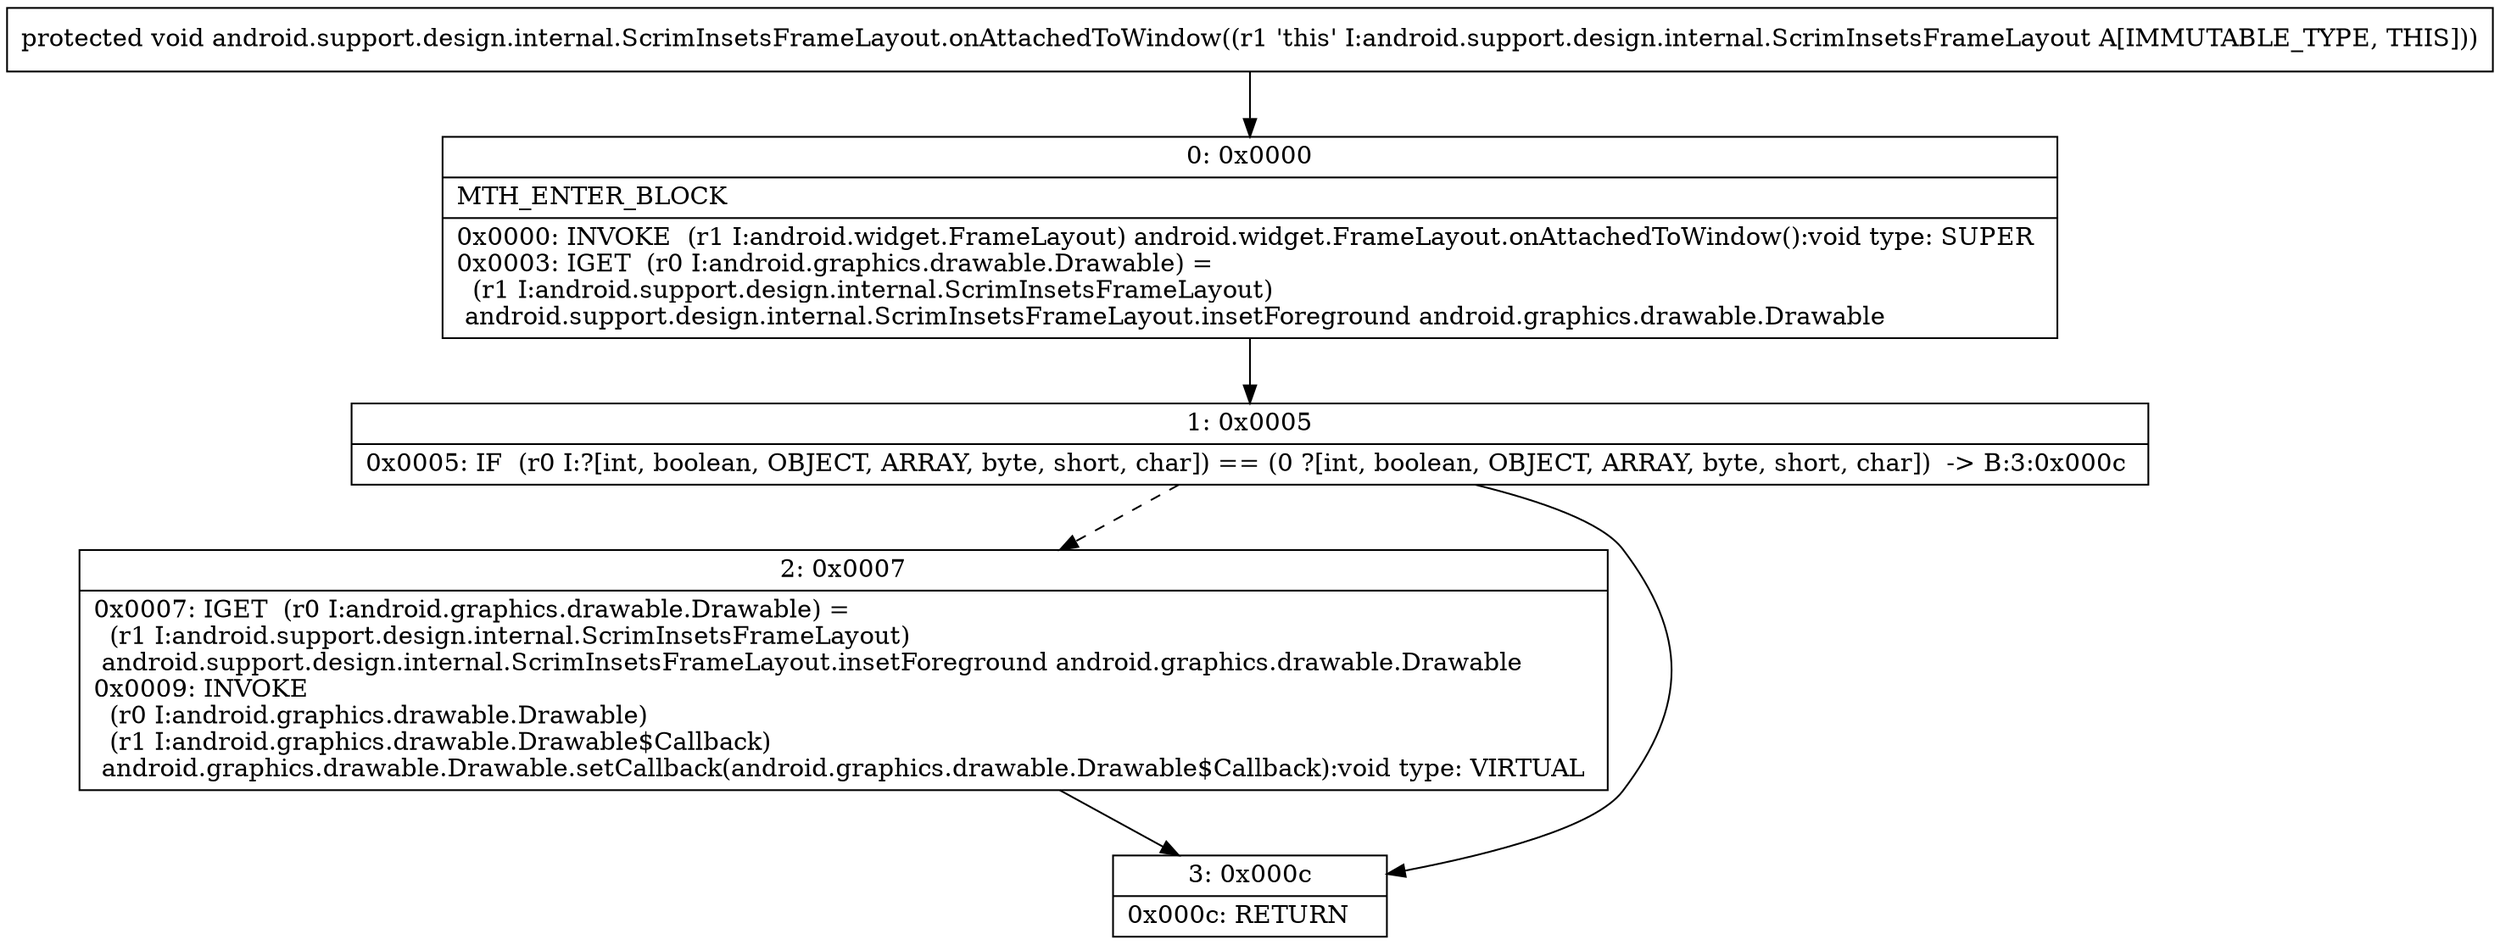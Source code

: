 digraph "CFG forandroid.support.design.internal.ScrimInsetsFrameLayout.onAttachedToWindow()V" {
Node_0 [shape=record,label="{0\:\ 0x0000|MTH_ENTER_BLOCK\l|0x0000: INVOKE  (r1 I:android.widget.FrameLayout) android.widget.FrameLayout.onAttachedToWindow():void type: SUPER \l0x0003: IGET  (r0 I:android.graphics.drawable.Drawable) = \l  (r1 I:android.support.design.internal.ScrimInsetsFrameLayout)\l android.support.design.internal.ScrimInsetsFrameLayout.insetForeground android.graphics.drawable.Drawable \l}"];
Node_1 [shape=record,label="{1\:\ 0x0005|0x0005: IF  (r0 I:?[int, boolean, OBJECT, ARRAY, byte, short, char]) == (0 ?[int, boolean, OBJECT, ARRAY, byte, short, char])  \-\> B:3:0x000c \l}"];
Node_2 [shape=record,label="{2\:\ 0x0007|0x0007: IGET  (r0 I:android.graphics.drawable.Drawable) = \l  (r1 I:android.support.design.internal.ScrimInsetsFrameLayout)\l android.support.design.internal.ScrimInsetsFrameLayout.insetForeground android.graphics.drawable.Drawable \l0x0009: INVOKE  \l  (r0 I:android.graphics.drawable.Drawable)\l  (r1 I:android.graphics.drawable.Drawable$Callback)\l android.graphics.drawable.Drawable.setCallback(android.graphics.drawable.Drawable$Callback):void type: VIRTUAL \l}"];
Node_3 [shape=record,label="{3\:\ 0x000c|0x000c: RETURN   \l}"];
MethodNode[shape=record,label="{protected void android.support.design.internal.ScrimInsetsFrameLayout.onAttachedToWindow((r1 'this' I:android.support.design.internal.ScrimInsetsFrameLayout A[IMMUTABLE_TYPE, THIS])) }"];
MethodNode -> Node_0;
Node_0 -> Node_1;
Node_1 -> Node_2[style=dashed];
Node_1 -> Node_3;
Node_2 -> Node_3;
}

